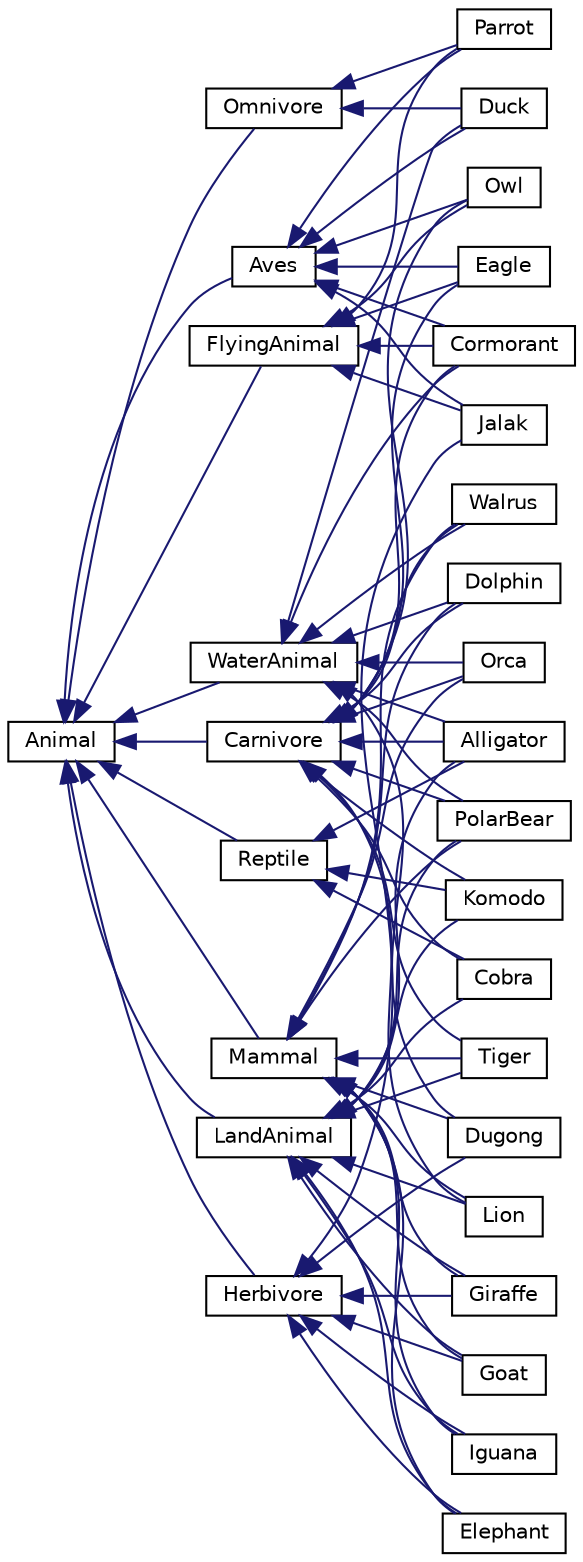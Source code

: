 digraph "Graphical Class Hierarchy"
{
  edge [fontname="Helvetica",fontsize="10",labelfontname="Helvetica",labelfontsize="10"];
  node [fontname="Helvetica",fontsize="10",shape=record];
  rankdir="LR";
  Node1 [label="Animal",height=0.2,width=0.4,color="black", fillcolor="white", style="filled",URL="$classAnimal.html"];
  Node1 -> Node2 [dir="back",color="midnightblue",fontsize="10",style="solid",fontname="Helvetica"];
  Node2 [label="Aves",height=0.2,width=0.4,color="black", fillcolor="white", style="filled",URL="$classAves.html"];
  Node2 -> Node3 [dir="back",color="midnightblue",fontsize="10",style="solid",fontname="Helvetica"];
  Node3 [label="Cormorant",height=0.2,width=0.4,color="black", fillcolor="white", style="filled",URL="$classCormorant.html"];
  Node2 -> Node4 [dir="back",color="midnightblue",fontsize="10",style="solid",fontname="Helvetica"];
  Node4 [label="Duck",height=0.2,width=0.4,color="black", fillcolor="white", style="filled",URL="$classDuck.html"];
  Node2 -> Node5 [dir="back",color="midnightblue",fontsize="10",style="solid",fontname="Helvetica"];
  Node5 [label="Eagle",height=0.2,width=0.4,color="black", fillcolor="white", style="filled",URL="$classEagle.html"];
  Node2 -> Node6 [dir="back",color="midnightblue",fontsize="10",style="solid",fontname="Helvetica"];
  Node6 [label="Jalak",height=0.2,width=0.4,color="black", fillcolor="white", style="filled",URL="$classJalak.html"];
  Node2 -> Node7 [dir="back",color="midnightblue",fontsize="10",style="solid",fontname="Helvetica"];
  Node7 [label="Owl",height=0.2,width=0.4,color="black", fillcolor="white", style="filled",URL="$classOwl.html"];
  Node2 -> Node8 [dir="back",color="midnightblue",fontsize="10",style="solid",fontname="Helvetica"];
  Node8 [label="Parrot",height=0.2,width=0.4,color="black", fillcolor="white", style="filled",URL="$classParrot.html"];
  Node1 -> Node9 [dir="back",color="midnightblue",fontsize="10",style="solid",fontname="Helvetica"];
  Node9 [label="Carnivore",height=0.2,width=0.4,color="black", fillcolor="white", style="filled",URL="$classCarnivore.html"];
  Node9 -> Node10 [dir="back",color="midnightblue",fontsize="10",style="solid",fontname="Helvetica"];
  Node10 [label="Alligator",height=0.2,width=0.4,color="black", fillcolor="white", style="filled",URL="$classAlligator.html"];
  Node9 -> Node11 [dir="back",color="midnightblue",fontsize="10",style="solid",fontname="Helvetica"];
  Node11 [label="Cobra",height=0.2,width=0.4,color="black", fillcolor="white", style="filled",URL="$classCobra.html"];
  Node9 -> Node3 [dir="back",color="midnightblue",fontsize="10",style="solid",fontname="Helvetica"];
  Node9 -> Node12 [dir="back",color="midnightblue",fontsize="10",style="solid",fontname="Helvetica"];
  Node12 [label="Dolphin",height=0.2,width=0.4,color="black", fillcolor="white", style="filled",URL="$classDolphin.html"];
  Node9 -> Node5 [dir="back",color="midnightblue",fontsize="10",style="solid",fontname="Helvetica"];
  Node9 -> Node13 [dir="back",color="midnightblue",fontsize="10",style="solid",fontname="Helvetica"];
  Node13 [label="Komodo",height=0.2,width=0.4,color="black", fillcolor="white", style="filled",URL="$classKomodo.html"];
  Node9 -> Node14 [dir="back",color="midnightblue",fontsize="10",style="solid",fontname="Helvetica"];
  Node14 [label="Lion",height=0.2,width=0.4,color="black", fillcolor="white", style="filled",URL="$classLion.html"];
  Node9 -> Node15 [dir="back",color="midnightblue",fontsize="10",style="solid",fontname="Helvetica"];
  Node15 [label="Orca",height=0.2,width=0.4,color="black", fillcolor="white", style="filled",URL="$classOrca.html"];
  Node9 -> Node7 [dir="back",color="midnightblue",fontsize="10",style="solid",fontname="Helvetica"];
  Node9 -> Node16 [dir="back",color="midnightblue",fontsize="10",style="solid",fontname="Helvetica"];
  Node16 [label="PolarBear",height=0.2,width=0.4,color="black", fillcolor="white", style="filled",URL="$classPolarBear.html"];
  Node9 -> Node17 [dir="back",color="midnightblue",fontsize="10",style="solid",fontname="Helvetica"];
  Node17 [label="Tiger",height=0.2,width=0.4,color="black", fillcolor="white", style="filled",URL="$classTiger.html"];
  Node9 -> Node18 [dir="back",color="midnightblue",fontsize="10",style="solid",fontname="Helvetica"];
  Node18 [label="Walrus",height=0.2,width=0.4,color="black", fillcolor="white", style="filled",URL="$classWalrus.html"];
  Node1 -> Node19 [dir="back",color="midnightblue",fontsize="10",style="solid",fontname="Helvetica"];
  Node19 [label="FlyingAnimal",height=0.2,width=0.4,color="black", fillcolor="white", style="filled",URL="$classFlyingAnimal.html"];
  Node19 -> Node3 [dir="back",color="midnightblue",fontsize="10",style="solid",fontname="Helvetica"];
  Node19 -> Node5 [dir="back",color="midnightblue",fontsize="10",style="solid",fontname="Helvetica"];
  Node19 -> Node6 [dir="back",color="midnightblue",fontsize="10",style="solid",fontname="Helvetica"];
  Node19 -> Node7 [dir="back",color="midnightblue",fontsize="10",style="solid",fontname="Helvetica"];
  Node19 -> Node8 [dir="back",color="midnightblue",fontsize="10",style="solid",fontname="Helvetica"];
  Node1 -> Node20 [dir="back",color="midnightblue",fontsize="10",style="solid",fontname="Helvetica"];
  Node20 [label="Herbivore",height=0.2,width=0.4,color="black", fillcolor="white", style="filled",URL="$classHerbivore.html"];
  Node20 -> Node21 [dir="back",color="midnightblue",fontsize="10",style="solid",fontname="Helvetica"];
  Node21 [label="Dugong",height=0.2,width=0.4,color="black", fillcolor="white", style="filled",URL="$classDugong.html"];
  Node20 -> Node22 [dir="back",color="midnightblue",fontsize="10",style="solid",fontname="Helvetica"];
  Node22 [label="Elephant",height=0.2,width=0.4,color="black", fillcolor="white", style="filled",URL="$classElephant.html"];
  Node20 -> Node23 [dir="back",color="midnightblue",fontsize="10",style="solid",fontname="Helvetica"];
  Node23 [label="Giraffe",height=0.2,width=0.4,color="black", fillcolor="white", style="filled",URL="$classGiraffe.html"];
  Node20 -> Node24 [dir="back",color="midnightblue",fontsize="10",style="solid",fontname="Helvetica"];
  Node24 [label="Goat",height=0.2,width=0.4,color="black", fillcolor="white", style="filled",URL="$classGoat.html"];
  Node20 -> Node25 [dir="back",color="midnightblue",fontsize="10",style="solid",fontname="Helvetica"];
  Node25 [label="Iguana",height=0.2,width=0.4,color="black", fillcolor="white", style="filled",URL="$classIguana.html"];
  Node20 -> Node6 [dir="back",color="midnightblue",fontsize="10",style="solid",fontname="Helvetica"];
  Node1 -> Node26 [dir="back",color="midnightblue",fontsize="10",style="solid",fontname="Helvetica"];
  Node26 [label="LandAnimal",height=0.2,width=0.4,color="black", fillcolor="white", style="filled",URL="$classLandAnimal.html"];
  Node26 -> Node10 [dir="back",color="midnightblue",fontsize="10",style="solid",fontname="Helvetica"];
  Node26 -> Node11 [dir="back",color="midnightblue",fontsize="10",style="solid",fontname="Helvetica"];
  Node26 -> Node22 [dir="back",color="midnightblue",fontsize="10",style="solid",fontname="Helvetica"];
  Node26 -> Node23 [dir="back",color="midnightblue",fontsize="10",style="solid",fontname="Helvetica"];
  Node26 -> Node24 [dir="back",color="midnightblue",fontsize="10",style="solid",fontname="Helvetica"];
  Node26 -> Node25 [dir="back",color="midnightblue",fontsize="10",style="solid",fontname="Helvetica"];
  Node26 -> Node13 [dir="back",color="midnightblue",fontsize="10",style="solid",fontname="Helvetica"];
  Node26 -> Node14 [dir="back",color="midnightblue",fontsize="10",style="solid",fontname="Helvetica"];
  Node26 -> Node16 [dir="back",color="midnightblue",fontsize="10",style="solid",fontname="Helvetica"];
  Node26 -> Node17 [dir="back",color="midnightblue",fontsize="10",style="solid",fontname="Helvetica"];
  Node1 -> Node27 [dir="back",color="midnightblue",fontsize="10",style="solid",fontname="Helvetica"];
  Node27 [label="Mammal",height=0.2,width=0.4,color="black", fillcolor="white", style="filled",URL="$classMammal.html"];
  Node27 -> Node12 [dir="back",color="midnightblue",fontsize="10",style="solid",fontname="Helvetica"];
  Node27 -> Node21 [dir="back",color="midnightblue",fontsize="10",style="solid",fontname="Helvetica"];
  Node27 -> Node22 [dir="back",color="midnightblue",fontsize="10",style="solid",fontname="Helvetica"];
  Node27 -> Node23 [dir="back",color="midnightblue",fontsize="10",style="solid",fontname="Helvetica"];
  Node27 -> Node24 [dir="back",color="midnightblue",fontsize="10",style="solid",fontname="Helvetica"];
  Node27 -> Node25 [dir="back",color="midnightblue",fontsize="10",style="solid",fontname="Helvetica"];
  Node27 -> Node14 [dir="back",color="midnightblue",fontsize="10",style="solid",fontname="Helvetica"];
  Node27 -> Node15 [dir="back",color="midnightblue",fontsize="10",style="solid",fontname="Helvetica"];
  Node27 -> Node16 [dir="back",color="midnightblue",fontsize="10",style="solid",fontname="Helvetica"];
  Node27 -> Node17 [dir="back",color="midnightblue",fontsize="10",style="solid",fontname="Helvetica"];
  Node27 -> Node18 [dir="back",color="midnightblue",fontsize="10",style="solid",fontname="Helvetica"];
  Node1 -> Node28 [dir="back",color="midnightblue",fontsize="10",style="solid",fontname="Helvetica"];
  Node28 [label="Omnivore",height=0.2,width=0.4,color="black", fillcolor="white", style="filled",URL="$classOmnivore.html"];
  Node28 -> Node4 [dir="back",color="midnightblue",fontsize="10",style="solid",fontname="Helvetica"];
  Node28 -> Node8 [dir="back",color="midnightblue",fontsize="10",style="solid",fontname="Helvetica"];
  Node1 -> Node29 [dir="back",color="midnightblue",fontsize="10",style="solid",fontname="Helvetica"];
  Node29 [label="Reptile",height=0.2,width=0.4,color="black", fillcolor="white", style="filled",URL="$classReptile.html"];
  Node29 -> Node10 [dir="back",color="midnightblue",fontsize="10",style="solid",fontname="Helvetica"];
  Node29 -> Node11 [dir="back",color="midnightblue",fontsize="10",style="solid",fontname="Helvetica"];
  Node29 -> Node13 [dir="back",color="midnightblue",fontsize="10",style="solid",fontname="Helvetica"];
  Node1 -> Node30 [dir="back",color="midnightblue",fontsize="10",style="solid",fontname="Helvetica"];
  Node30 [label="WaterAnimal",height=0.2,width=0.4,color="black", fillcolor="white", style="filled",URL="$classWaterAnimal.html"];
  Node30 -> Node10 [dir="back",color="midnightblue",fontsize="10",style="solid",fontname="Helvetica"];
  Node30 -> Node3 [dir="back",color="midnightblue",fontsize="10",style="solid",fontname="Helvetica"];
  Node30 -> Node12 [dir="back",color="midnightblue",fontsize="10",style="solid",fontname="Helvetica"];
  Node30 -> Node4 [dir="back",color="midnightblue",fontsize="10",style="solid",fontname="Helvetica"];
  Node30 -> Node21 [dir="back",color="midnightblue",fontsize="10",style="solid",fontname="Helvetica"];
  Node30 -> Node15 [dir="back",color="midnightblue",fontsize="10",style="solid",fontname="Helvetica"];
  Node30 -> Node16 [dir="back",color="midnightblue",fontsize="10",style="solid",fontname="Helvetica"];
  Node30 -> Node18 [dir="back",color="midnightblue",fontsize="10",style="solid",fontname="Helvetica"];
}

